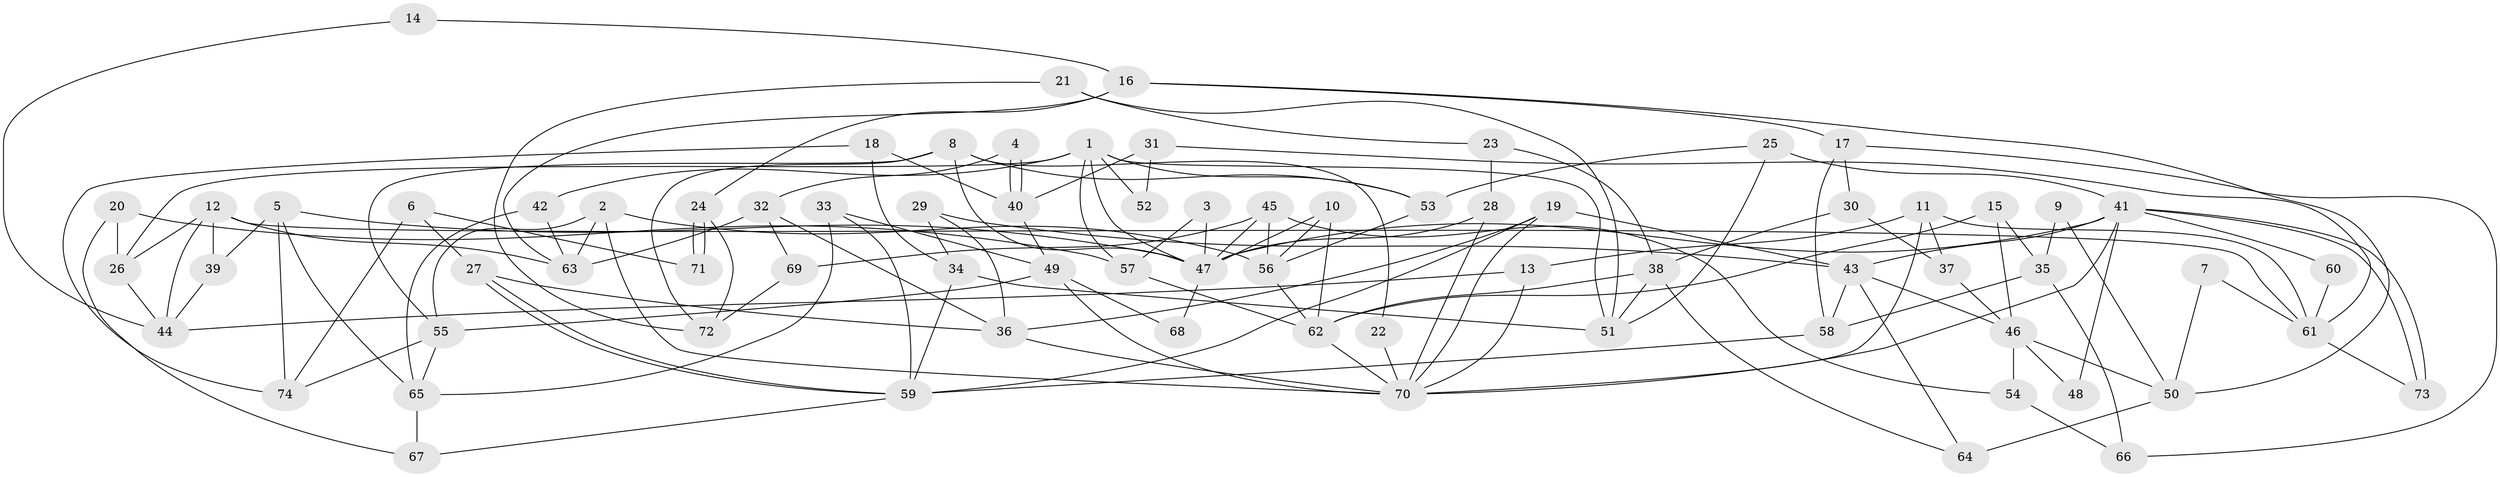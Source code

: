 // Generated by graph-tools (version 1.1) at 2025/02/03/09/25 03:02:14]
// undirected, 74 vertices, 148 edges
graph export_dot {
graph [start="1"]
  node [color=gray90,style=filled];
  1;
  2;
  3;
  4;
  5;
  6;
  7;
  8;
  9;
  10;
  11;
  12;
  13;
  14;
  15;
  16;
  17;
  18;
  19;
  20;
  21;
  22;
  23;
  24;
  25;
  26;
  27;
  28;
  29;
  30;
  31;
  32;
  33;
  34;
  35;
  36;
  37;
  38;
  39;
  40;
  41;
  42;
  43;
  44;
  45;
  46;
  47;
  48;
  49;
  50;
  51;
  52;
  53;
  54;
  55;
  56;
  57;
  58;
  59;
  60;
  61;
  62;
  63;
  64;
  65;
  66;
  67;
  68;
  69;
  70;
  71;
  72;
  73;
  74;
  1 -- 47;
  1 -- 26;
  1 -- 42;
  1 -- 51;
  1 -- 52;
  1 -- 53;
  1 -- 57;
  2 -- 55;
  2 -- 70;
  2 -- 56;
  2 -- 63;
  3 -- 47;
  3 -- 57;
  4 -- 32;
  4 -- 40;
  4 -- 40;
  5 -- 65;
  5 -- 74;
  5 -- 39;
  5 -- 47;
  6 -- 27;
  6 -- 74;
  6 -- 71;
  7 -- 61;
  7 -- 50;
  8 -- 53;
  8 -- 47;
  8 -- 22;
  8 -- 55;
  8 -- 72;
  9 -- 35;
  9 -- 50;
  10 -- 62;
  10 -- 47;
  10 -- 56;
  11 -- 13;
  11 -- 70;
  11 -- 37;
  11 -- 61;
  12 -- 39;
  12 -- 63;
  12 -- 26;
  12 -- 44;
  12 -- 61;
  13 -- 44;
  13 -- 70;
  14 -- 16;
  14 -- 44;
  15 -- 35;
  15 -- 62;
  15 -- 46;
  16 -- 63;
  16 -- 24;
  16 -- 17;
  16 -- 50;
  17 -- 58;
  17 -- 30;
  17 -- 66;
  18 -- 34;
  18 -- 40;
  18 -- 74;
  19 -- 36;
  19 -- 70;
  19 -- 43;
  19 -- 59;
  20 -- 67;
  20 -- 57;
  20 -- 26;
  21 -- 23;
  21 -- 51;
  21 -- 72;
  22 -- 70;
  23 -- 28;
  23 -- 38;
  24 -- 72;
  24 -- 71;
  24 -- 71;
  25 -- 53;
  25 -- 41;
  25 -- 51;
  26 -- 44;
  27 -- 59;
  27 -- 59;
  27 -- 36;
  28 -- 70;
  28 -- 47;
  29 -- 34;
  29 -- 43;
  29 -- 36;
  30 -- 38;
  30 -- 37;
  31 -- 40;
  31 -- 61;
  31 -- 52;
  32 -- 36;
  32 -- 69;
  32 -- 63;
  33 -- 59;
  33 -- 65;
  33 -- 49;
  34 -- 51;
  34 -- 59;
  35 -- 66;
  35 -- 58;
  36 -- 70;
  37 -- 46;
  38 -- 64;
  38 -- 51;
  38 -- 62;
  39 -- 44;
  40 -- 49;
  41 -- 73;
  41 -- 73;
  41 -- 43;
  41 -- 47;
  41 -- 48;
  41 -- 60;
  41 -- 70;
  42 -- 63;
  42 -- 65;
  43 -- 46;
  43 -- 58;
  43 -- 64;
  45 -- 47;
  45 -- 56;
  45 -- 54;
  45 -- 69;
  46 -- 48;
  46 -- 50;
  46 -- 54;
  47 -- 68;
  49 -- 70;
  49 -- 55;
  49 -- 68;
  50 -- 64;
  53 -- 56;
  54 -- 66;
  55 -- 65;
  55 -- 74;
  56 -- 62;
  57 -- 62;
  58 -- 59;
  59 -- 67;
  60 -- 61;
  61 -- 73;
  62 -- 70;
  65 -- 67;
  69 -- 72;
}

